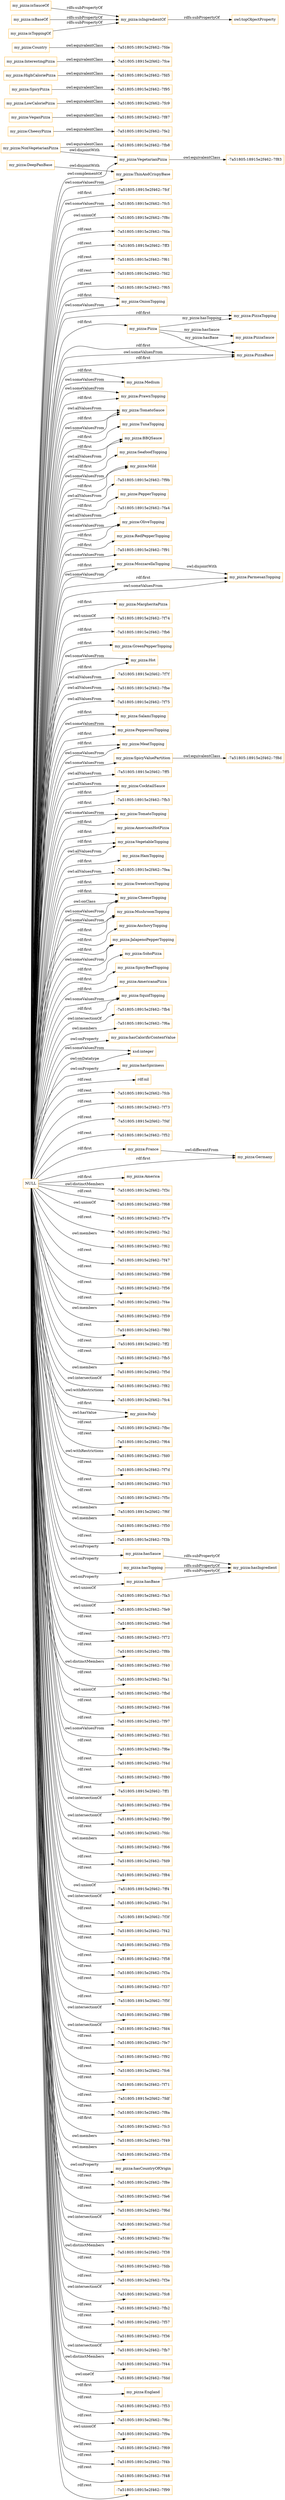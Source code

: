 digraph ar2dtool_diagram { 
rankdir=LR;
size="1501"
node [shape = rectangle, color="orange"]; "-7a51805:18915e2f462:-7f83" "-7a51805:18915e2f462:-7fe2" "my_pizza:OnionTopping" "my_pizza:PizzaTopping" "my_pizza:Medium" "my_pizza:PrawnTopping" "my_pizza:TomatoSauce" "my_pizza:TunaTopping" "my_pizza:VeganPizza" "-7a51805:18915e2f462:-7fc9" "my_pizza:BBQSauce" "my_pizza:SeafoodTopping" "my_pizza:NonVegetarianPizza" "my_pizza:SpicyPizza" "my_pizza:Mild" "-7a51805:18915e2f462:-7f9b" "my_pizza:PepperTopping" "-7a51805:18915e2f462:-7fd5" "my_pizza:LowCaloriePizza" "-7a51805:18915e2f462:-7fa4" "-7a51805:18915e2f462:-7fce" "my_pizza:OliveTopping" "my_pizza:PizzaSauce" "-7a51805:18915e2f462:-7f87" "my_pizza:RedPepperTopping" "-7a51805:18915e2f462:-7f91" "my_pizza:ParmesanTopping" "my_pizza:MargheritaPizza" "my_pizza:ThinAndCrispyBase" "my_pizza:DeepPanBase" "-7a51805:18915e2f462:-7fb6" "my_pizza:GreenPepperTopping" "my_pizza:Hot" "-7a51805:18915e2f462:-7f7f" "-7a51805:18915e2f462:-7fbe" "my_pizza:Country" "-7a51805:18915e2f462:-7f75" "my_pizza:SalamiTopping" "my_pizza:PepperoniTopping" "my_pizza:MeatTopping" "my_pizza:SpicyValuePartition" "-7a51805:18915e2f462:-7ff5" "-7a51805:18915e2f462:-7f95" "my_pizza:CocktailSauce" "-7a51805:18915e2f462:-7fb3" "my_pizza:InterestingPizza" "my_pizza:MozzarellaTopping" "my_pizza:TomatoTopping" "my_pizza:AmericanHotPizza" "my_pizza:VegetableTopping" "my_pizza:PizzaBase" "my_pizza:HamTopping" "-7a51805:18915e2f462:-7fea" "my_pizza:SweetcornTopping" "-7a51805:18915e2f462:-7f8d" "my_pizza:HighCaloriePizza" "-7a51805:18915e2f462:-7fde" "my_pizza:CheeseTopping" "my_pizza:MushroomTopping" "my_pizza:CheesyPizza" "my_pizza:AnchovyTopping" "my_pizza:Pizza" "my_pizza:JalapenoPepperTopping" "my_pizza:VegetarianPizza" "-7a51805:18915e2f462:-7fb8" "my_pizza:SohoPizza" "my_pizza:SpicyBeefTopping" "my_pizza:AmericanaPizza" "my_pizza:SquidTopping" ; /*classes style*/
	"NULL" -> "-7a51805:18915e2f462:-7fb4" [ label = "owl:intersectionOf" ];
	"NULL" -> "my_pizza:OnionTopping" [ label = "owl:someValuesFrom" ];
	"NULL" -> "-7a51805:18915e2f462:-7f6a" [ label = "owl:members" ];
	"NULL" -> "my_pizza:hasCalorificContentValue" [ label = "owl:onProperty" ];
	"NULL" -> "my_pizza:PizzaBase" [ label = "owl:someValuesFrom" ];
	"NULL" -> "-7a51805:18915e2f462:-7fea" [ label = "owl:allValuesFrom" ];
	"NULL" -> "xsd:integer" [ label = "owl:onDatatype" ];
	"NULL" -> "my_pizza:TomatoTopping" [ label = "rdf:first" ];
	"NULL" -> "my_pizza:PizzaSauce" [ label = "rdf:first" ];
	"NULL" -> "my_pizza:hasSpiciness" [ label = "owl:onProperty" ];
	"NULL" -> "rdf:nil" [ label = "rdf:rest" ];
	"NULL" -> "-7a51805:18915e2f462:-7fcb" [ label = "rdf:rest" ];
	"NULL" -> "-7a51805:18915e2f462:-7f73" [ label = "rdf:rest" ];
	"NULL" -> "-7a51805:18915e2f462:-7f4f" [ label = "rdf:rest" ];
	"NULL" -> "my_pizza:SpicyBeefTopping" [ label = "rdf:first" ];
	"NULL" -> "-7a51805:18915e2f462:-7f52" [ label = "rdf:rest" ];
	"NULL" -> "my_pizza:Germany" [ label = "rdf:first" ];
	"NULL" -> "my_pizza:OliveTopping" [ label = "rdf:first" ];
	"NULL" -> "my_pizza:America" [ label = "rdf:first" ];
	"NULL" -> "my_pizza:ThinAndCrispyBase" [ label = "owl:someValuesFrom" ];
	"NULL" -> "-7a51805:18915e2f462:-7f3c" [ label = "owl:distinctMembers" ];
	"NULL" -> "-7a51805:18915e2f462:-7f68" [ label = "rdf:rest" ];
	"NULL" -> "my_pizza:Mild" [ label = "rdf:first" ];
	"NULL" -> "-7a51805:18915e2f462:-7f7e" [ label = "owl:unionOf" ];
	"NULL" -> "-7a51805:18915e2f462:-7fa2" [ label = "rdf:rest" ];
	"NULL" -> "-7a51805:18915e2f462:-7f62" [ label = "owl:members" ];
	"NULL" -> "-7a51805:18915e2f462:-7f47" [ label = "rdf:rest" ];
	"NULL" -> "-7a51805:18915e2f462:-7f98" [ label = "rdf:rest" ];
	"NULL" -> "-7a51805:18915e2f462:-7f9b" [ label = "owl:allValuesFrom" ];
	"NULL" -> "my_pizza:Hot" [ label = "rdf:first" ];
	"NULL" -> "my_pizza:PizzaTopping" [ label = "rdf:first" ];
	"NULL" -> "my_pizza:TomatoSauce" [ label = "owl:allValuesFrom" ];
	"NULL" -> "my_pizza:CheeseTopping" [ label = "rdf:first" ];
	"NULL" -> "my_pizza:SquidTopping" [ label = "rdf:first" ];
	"NULL" -> "-7a51805:18915e2f462:-7f56" [ label = "rdf:rest" ];
	"NULL" -> "-7a51805:18915e2f462:-7f4e" [ label = "rdf:rest" ];
	"NULL" -> "my_pizza:SohoPizza" [ label = "rdf:first" ];
	"NULL" -> "my_pizza:CocktailSauce" [ label = "rdf:first" ];
	"NULL" -> "my_pizza:VegetableTopping" [ label = "owl:allValuesFrom" ];
	"NULL" -> "my_pizza:PrawnTopping" [ label = "rdf:first" ];
	"NULL" -> "-7a51805:18915e2f462:-7f59" [ label = "owl:members" ];
	"NULL" -> "-7a51805:18915e2f462:-7f60" [ label = "rdf:rest" ];
	"NULL" -> "-7a51805:18915e2f462:-7ff5" [ label = "owl:allValuesFrom" ];
	"NULL" -> "-7a51805:18915e2f462:-7ff2" [ label = "rdf:rest" ];
	"NULL" -> "-7a51805:18915e2f462:-7fb5" [ label = "rdf:rest" ];
	"NULL" -> "-7a51805:18915e2f462:-7f5d" [ label = "owl:members" ];
	"NULL" -> "my_pizza:MushroomTopping" [ label = "rdf:first" ];
	"NULL" -> "my_pizza:JalapenoPepperTopping" [ label = "owl:someValuesFrom" ];
	"NULL" -> "-7a51805:18915e2f462:-7f82" [ label = "owl:intersectionOf" ];
	"NULL" -> "-7a51805:18915e2f462:-7fc4" [ label = "owl:withRestrictions" ];
	"NULL" -> "my_pizza:AmericanHotPizza" [ label = "rdf:first" ];
	"NULL" -> "my_pizza:ParmesanTopping" [ label = "rdf:first" ];
	"NULL" -> "my_pizza:MozzarellaTopping" [ label = "owl:someValuesFrom" ];
	"NULL" -> "my_pizza:Italy" [ label = "owl:hasValue" ];
	"NULL" -> "-7a51805:18915e2f462:-7fbc" [ label = "rdf:rest" ];
	"NULL" -> "-7a51805:18915e2f462:-7f64" [ label = "rdf:rest" ];
	"NULL" -> "-7a51805:18915e2f462:-7fd0" [ label = "owl:withRestrictions" ];
	"NULL" -> "-7a51805:18915e2f462:-7f7d" [ label = "rdf:rest" ];
	"NULL" -> "my_pizza:JalapenoPepperTopping" [ label = "rdf:first" ];
	"NULL" -> "-7a51805:18915e2f462:-7f43" [ label = "rdf:rest" ];
	"NULL" -> "my_pizza:SalamiTopping" [ label = "rdf:first" ];
	"NULL" -> "-7a51805:18915e2f462:-7f5c" [ label = "rdf:rest" ];
	"NULL" -> "-7a51805:18915e2f462:-7f6f" [ label = "owl:members" ];
	"NULL" -> "-7a51805:18915e2f462:-7f50" [ label = "owl:members" ];
	"NULL" -> "-7a51805:18915e2f462:-7f3b" [ label = "rdf:rest" ];
	"NULL" -> "my_pizza:France" [ label = "rdf:first" ];
	"NULL" -> "my_pizza:HamTopping" [ label = "rdf:first" ];
	"NULL" -> "my_pizza:hasSauce" [ label = "owl:onProperty" ];
	"NULL" -> "my_pizza:GreenPepperTopping" [ label = "rdf:first" ];
	"NULL" -> "-7a51805:18915e2f462:-7fa3" [ label = "owl:unionOf" ];
	"NULL" -> "my_pizza:PepperoniTopping" [ label = "rdf:first" ];
	"NULL" -> "my_pizza:SweetcornTopping" [ label = "rdf:first" ];
	"NULL" -> "-7a51805:18915e2f462:-7fe9" [ label = "owl:unionOf" ];
	"NULL" -> "-7a51805:18915e2f462:-7fe8" [ label = "rdf:rest" ];
	"NULL" -> "-7a51805:18915e2f462:-7f72" [ label = "rdf:rest" ];
	"NULL" -> "-7a51805:18915e2f462:-7f8b" [ label = "rdf:rest" ];
	"NULL" -> "-7a51805:18915e2f462:-7f40" [ label = "owl:distinctMembers" ];
	"NULL" -> "my_pizza:Pizza" [ label = "rdf:first" ];
	"NULL" -> "-7a51805:18915e2f462:-7fa1" [ label = "rdf:rest" ];
	"NULL" -> "-7a51805:18915e2f462:-7fbd" [ label = "owl:unionOf" ];
	"NULL" -> "-7a51805:18915e2f462:-7f46" [ label = "rdf:rest" ];
	"NULL" -> "-7a51805:18915e2f462:-7f97" [ label = "rdf:rest" ];
	"NULL" -> "-7a51805:18915e2f462:-7fb3" [ label = "rdf:first" ];
	"NULL" -> "my_pizza:ParmesanTopping" [ label = "owl:someValuesFrom" ];
	"NULL" -> "-7a51805:18915e2f462:-7fd1" [ label = "owl:someValuesFrom" ];
	"NULL" -> "-7a51805:18915e2f462:-7f6e" [ label = "rdf:rest" ];
	"NULL" -> "-7a51805:18915e2f462:-7f4d" [ label = "rdf:rest" ];
	"NULL" -> "-7a51805:18915e2f462:-7f80" [ label = "rdf:rest" ];
	"NULL" -> "my_pizza:AnchovyTopping" [ label = "rdf:first" ];
	"NULL" -> "-7a51805:18915e2f462:-7ff1" [ label = "rdf:rest" ];
	"NULL" -> "-7a51805:18915e2f462:-7fa4" [ label = "owl:allValuesFrom" ];
	"NULL" -> "my_pizza:MozzarellaTopping" [ label = "rdf:first" ];
	"NULL" -> "my_pizza:MushroomTopping" [ label = "owl:someValuesFrom" ];
	"NULL" -> "-7a51805:18915e2f462:-7f94" [ label = "owl:intersectionOf" ];
	"NULL" -> "-7a51805:18915e2f462:-7f90" [ label = "owl:intersectionOf" ];
	"NULL" -> "-7a51805:18915e2f462:-7fdc" [ label = "rdf:rest" ];
	"NULL" -> "-7a51805:18915e2f462:-7f66" [ label = "owl:members" ];
	"NULL" -> "my_pizza:Medium" [ label = "owl:someValuesFrom" ];
	"NULL" -> "-7a51805:18915e2f462:-7fd9" [ label = "rdf:rest" ];
	"NULL" -> "-7a51805:18915e2f462:-7f84" [ label = "rdf:rest" ];
	"NULL" -> "-7a51805:18915e2f462:-7ff4" [ label = "owl:unionOf" ];
	"NULL" -> "-7a51805:18915e2f462:-7fe1" [ label = "owl:intersectionOf" ];
	"NULL" -> "-7a51805:18915e2f462:-7f3f" [ label = "rdf:rest" ];
	"NULL" -> "my_pizza:BBQSauce" [ label = "owl:allValuesFrom" ];
	"NULL" -> "-7a51805:18915e2f462:-7f42" [ label = "rdf:rest" ];
	"NULL" -> "-7a51805:18915e2f462:-7f5b" [ label = "rdf:rest" ];
	"NULL" -> "my_pizza:TomatoTopping" [ label = "owl:someValuesFrom" ];
	"NULL" -> "-7a51805:18915e2f462:-7f58" [ label = "rdf:rest" ];
	"NULL" -> "my_pizza:SpicyValuePartition" [ label = "owl:someValuesFrom" ];
	"NULL" -> "-7a51805:18915e2f462:-7f3a" [ label = "rdf:rest" ];
	"NULL" -> "my_pizza:PrawnTopping" [ label = "owl:someValuesFrom" ];
	"NULL" -> "-7a51805:18915e2f462:-7f37" [ label = "rdf:rest" ];
	"NULL" -> "my_pizza:TomatoSauce" [ label = "rdf:first" ];
	"NULL" -> "-7a51805:18915e2f462:-7f5f" [ label = "rdf:rest" ];
	"NULL" -> "my_pizza:SquidTopping" [ label = "owl:someValuesFrom" ];
	"NULL" -> "my_pizza:CheeseTopping" [ label = "owl:onClass" ];
	"NULL" -> "-7a51805:18915e2f462:-7f86" [ label = "owl:intersectionOf" ];
	"NULL" -> "-7a51805:18915e2f462:-7fd4" [ label = "owl:intersectionOf" ];
	"NULL" -> "-7a51805:18915e2f462:-7f91" [ label = "owl:someValuesFrom" ];
	"NULL" -> "-7a51805:18915e2f462:-7fe7" [ label = "rdf:rest" ];
	"NULL" -> "-7a51805:18915e2f462:-7f92" [ label = "rdf:rest" ];
	"NULL" -> "-7a51805:18915e2f462:-7fc6" [ label = "rdf:rest" ];
	"NULL" -> "-7a51805:18915e2f462:-7f71" [ label = "rdf:rest" ];
	"NULL" -> "-7a51805:18915e2f462:-7fdf" [ label = "rdf:rest" ];
	"NULL" -> "-7a51805:18915e2f462:-7f8a" [ label = "rdf:rest" ];
	"NULL" -> "my_pizza:OliveTopping" [ label = "owl:someValuesFrom" ];
	"NULL" -> "-7a51805:18915e2f462:-7fc3" [ label = "rdf:first" ];
	"NULL" -> "my_pizza:Hot" [ label = "owl:someValuesFrom" ];
	"NULL" -> "my_pizza:VegetableTopping" [ label = "rdf:first" ];
	"NULL" -> "-7a51805:18915e2f462:-7f49" [ label = "owl:members" ];
	"NULL" -> "-7a51805:18915e2f462:-7f54" [ label = "owl:members" ];
	"NULL" -> "my_pizza:hasCountryOfOrigin" [ label = "owl:onProperty" ];
	"NULL" -> "-7a51805:18915e2f462:-7f8e" [ label = "rdf:rest" ];
	"NULL" -> "-7a51805:18915e2f462:-7fe6" [ label = "rdf:rest" ];
	"NULL" -> "-7a51805:18915e2f462:-7f6d" [ label = "rdf:rest" ];
	"NULL" -> "-7a51805:18915e2f462:-7fcd" [ label = "owl:intersectionOf" ];
	"NULL" -> "my_pizza:CheeseTopping" [ label = "owl:someValuesFrom" ];
	"NULL" -> "-7a51805:18915e2f462:-7f4c" [ label = "rdf:rest" ];
	"NULL" -> "-7a51805:18915e2f462:-7f38" [ label = "owl:distinctMembers" ];
	"NULL" -> "my_pizza:MargheritaPizza" [ label = "rdf:first" ];
	"NULL" -> "-7a51805:18915e2f462:-7fdb" [ label = "rdf:rest" ];
	"NULL" -> "-7a51805:18915e2f462:-7fbe" [ label = "owl:allValuesFrom" ];
	"NULL" -> "-7a51805:18915e2f462:-7f3e" [ label = "rdf:rest" ];
	"NULL" -> "-7a51805:18915e2f462:-7fc8" [ label = "owl:intersectionOf" ];
	"NULL" -> "-7a51805:18915e2f462:-7fb2" [ label = "rdf:rest" ];
	"NULL" -> "-7a51805:18915e2f462:-7f57" [ label = "rdf:rest" ];
	"NULL" -> "my_pizza:Italy" [ label = "rdf:first" ];
	"NULL" -> "my_pizza:TunaTopping" [ label = "rdf:first" ];
	"NULL" -> "-7a51805:18915e2f462:-7f36" [ label = "rdf:rest" ];
	"NULL" -> "my_pizza:PizzaBase" [ label = "rdf:first" ];
	"NULL" -> "-7a51805:18915e2f462:-7fb7" [ label = "owl:intersectionOf" ];
	"NULL" -> "my_pizza:MeatTopping" [ label = "owl:someValuesFrom" ];
	"NULL" -> "my_pizza:TomatoSauce" [ label = "owl:someValuesFrom" ];
	"NULL" -> "my_pizza:hasTopping" [ label = "owl:onProperty" ];
	"NULL" -> "my_pizza:PepperTopping" [ label = "rdf:first" ];
	"NULL" -> "-7a51805:18915e2f462:-7f44" [ label = "owl:distinctMembers" ];
	"NULL" -> "-7a51805:18915e2f462:-7fdd" [ label = "owl:oneOf" ];
	"NULL" -> "xsd:integer" [ label = "owl:someValuesFrom" ];
	"NULL" -> "my_pizza:MeatTopping" [ label = "rdf:first" ];
	"NULL" -> "-7a51805:18915e2f462:-7f75" [ label = "owl:allValuesFrom" ];
	"NULL" -> "my_pizza:England" [ label = "rdf:first" ];
	"NULL" -> "-7a51805:18915e2f462:-7f53" [ label = "rdf:rest" ];
	"NULL" -> "-7a51805:18915e2f462:-7f6c" [ label = "rdf:rest" ];
	"NULL" -> "-7a51805:18915e2f462:-7f9a" [ label = "owl:unionOf" ];
	"NULL" -> "my_pizza:hasBase" [ label = "owl:onProperty" ];
	"NULL" -> "-7a51805:18915e2f462:-7f69" [ label = "rdf:rest" ];
	"NULL" -> "my_pizza:Medium" [ label = "rdf:first" ];
	"NULL" -> "-7a51805:18915e2f462:-7f4b" [ label = "rdf:rest" ];
	"NULL" -> "-7a51805:18915e2f462:-7f48" [ label = "rdf:rest" ];
	"NULL" -> "-7a51805:18915e2f462:-7f99" [ label = "rdf:rest" ];
	"NULL" -> "-7a51805:18915e2f462:-7f7f" [ label = "owl:allValuesFrom" ];
	"NULL" -> "-7a51805:18915e2f462:-7fcf" [ label = "rdf:first" ];
	"NULL" -> "my_pizza:VegetarianPizza" [ label = "owl:complementOf" ];
	"NULL" -> "-7a51805:18915e2f462:-7fc5" [ label = "owl:someValuesFrom" ];
	"NULL" -> "-7a51805:18915e2f462:-7f8c" [ label = "owl:unionOf" ];
	"NULL" -> "my_pizza:BBQSauce" [ label = "rdf:first" ];
	"NULL" -> "my_pizza:RedPepperTopping" [ label = "rdf:first" ];
	"NULL" -> "-7a51805:18915e2f462:-7fda" [ label = "rdf:rest" ];
	"NULL" -> "my_pizza:OnionTopping" [ label = "rdf:first" ];
	"NULL" -> "my_pizza:AmericanaPizza" [ label = "rdf:first" ];
	"NULL" -> "-7a51805:18915e2f462:-7ff3" [ label = "rdf:rest" ];
	"NULL" -> "-7a51805:18915e2f462:-7f61" [ label = "rdf:rest" ];
	"NULL" -> "-7a51805:18915e2f462:-7fb6" [ label = "rdf:first" ];
	"NULL" -> "-7a51805:18915e2f462:-7fd2" [ label = "rdf:rest" ];
	"NULL" -> "my_pizza:Mild" [ label = "owl:someValuesFrom" ];
	"NULL" -> "my_pizza:SeafoodTopping" [ label = "rdf:first" ];
	"NULL" -> "-7a51805:18915e2f462:-7f65" [ label = "rdf:rest" ];
	"NULL" -> "my_pizza:PepperoniTopping" [ label = "owl:someValuesFrom" ];
	"NULL" -> "-7a51805:18915e2f462:-7f74" [ label = "owl:unionOf" ];
	"NULL" -> "my_pizza:CocktailSauce" [ label = "owl:allValuesFrom" ];
	"my_pizza:HighCaloriePizza" -> "-7a51805:18915e2f462:-7fd5" [ label = "owl:equivalentClass" ];
	"my_pizza:SpicyValuePartition" -> "-7a51805:18915e2f462:-7f8d" [ label = "owl:equivalentClass" ];
	"my_pizza:isIngredientOf" -> "owl:topObjectProperty" [ label = "rdfs:subPropertyOf" ];
	"my_pizza:NonVegetarianPizza" -> "my_pizza:VegetarianPizza" [ label = "owl:disjointWith" ];
	"my_pizza:NonVegetarianPizza" -> "-7a51805:18915e2f462:-7fb8" [ label = "owl:equivalentClass" ];
	"my_pizza:Country" -> "-7a51805:18915e2f462:-7fde" [ label = "owl:equivalentClass" ];
	"my_pizza:VegetarianPizza" -> "-7a51805:18915e2f462:-7f83" [ label = "owl:equivalentClass" ];
	"my_pizza:hasTopping" -> "my_pizza:hasIngredient" [ label = "rdfs:subPropertyOf" ];
	"my_pizza:isSauceOf" -> "my_pizza:isIngredientOf" [ label = "rdfs:subPropertyOf" ];
	"my_pizza:SpicyPizza" -> "-7a51805:18915e2f462:-7f95" [ label = "owl:equivalentClass" ];
	"my_pizza:LowCaloriePizza" -> "-7a51805:18915e2f462:-7fc9" [ label = "owl:equivalentClass" ];
	"my_pizza:isBaseOf" -> "my_pizza:isIngredientOf" [ label = "rdfs:subPropertyOf" ];
	"my_pizza:isToppingOf" -> "my_pizza:isIngredientOf" [ label = "rdfs:subPropertyOf" ];
	"my_pizza:France" -> "my_pizza:Germany" [ label = "owl:differentFrom" ];
	"my_pizza:VeganPizza" -> "-7a51805:18915e2f462:-7f87" [ label = "owl:equivalentClass" ];
	"my_pizza:hasSauce" -> "my_pizza:hasIngredient" [ label = "rdfs:subPropertyOf" ];
	"my_pizza:hasBase" -> "my_pizza:hasIngredient" [ label = "rdfs:subPropertyOf" ];
	"my_pizza:InterestingPizza" -> "-7a51805:18915e2f462:-7fce" [ label = "owl:equivalentClass" ];
	"my_pizza:CheesyPizza" -> "-7a51805:18915e2f462:-7fe2" [ label = "owl:equivalentClass" ];
	"my_pizza:MozzarellaTopping" -> "my_pizza:ParmesanTopping" [ label = "owl:disjointWith" ];
	"my_pizza:DeepPanBase" -> "my_pizza:ThinAndCrispyBase" [ label = "owl:disjointWith" ];
	"my_pizza:Pizza" -> "my_pizza:PizzaSauce" [ label = "my_pizza:hasSauce" ];
	"my_pizza:Pizza" -> "my_pizza:PizzaTopping" [ label = "my_pizza:hasTopping" ];
	"my_pizza:Pizza" -> "my_pizza:PizzaBase" [ label = "my_pizza:hasBase" ];

}
